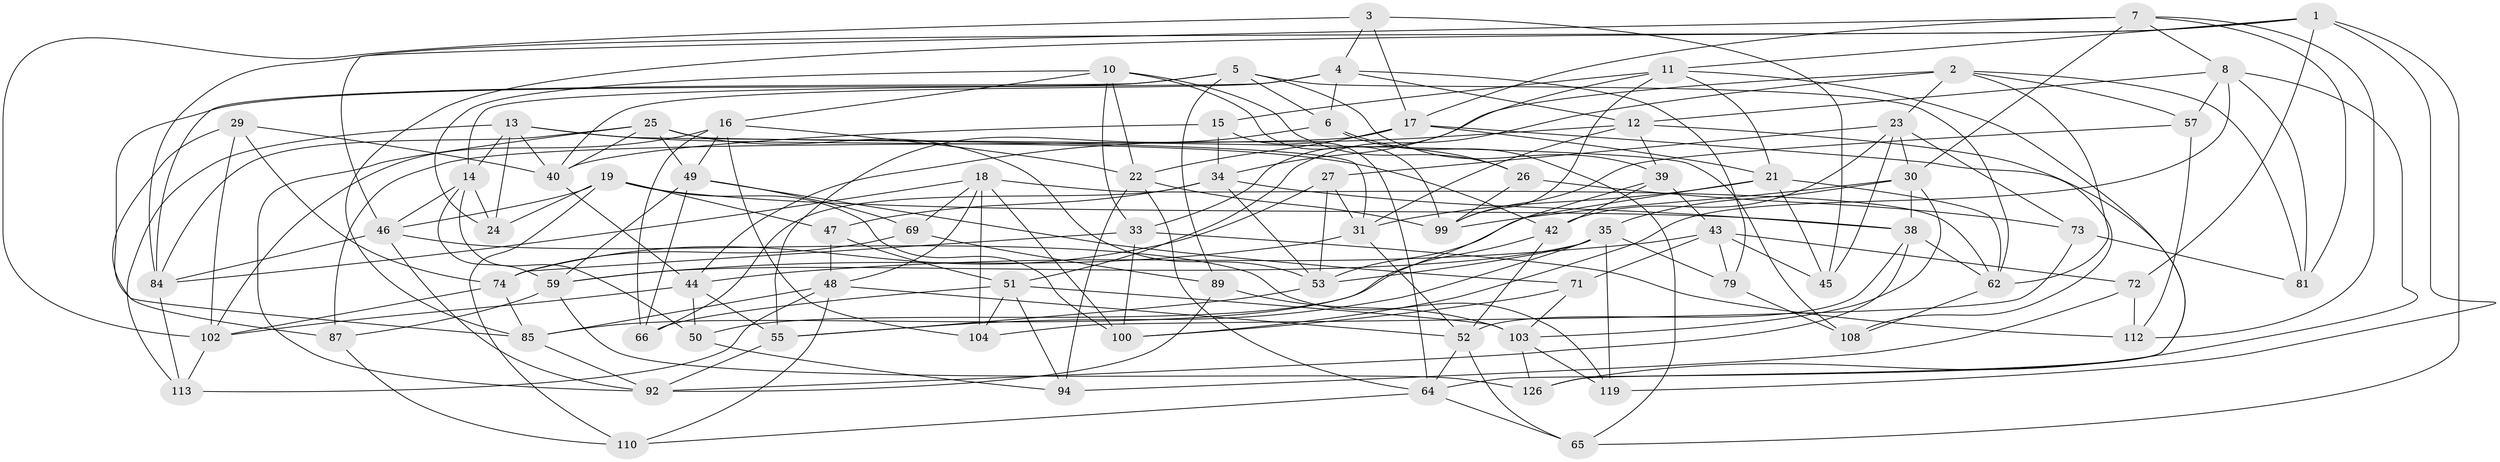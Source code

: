// original degree distribution, {4: 1.0}
// Generated by graph-tools (version 1.1) at 2025/11/02/27/25 16:11:45]
// undirected, 77 vertices, 200 edges
graph export_dot {
graph [start="1"]
  node [color=gray90,style=filled];
  1 [super="+20"];
  2 [super="+9"];
  3;
  4 [super="+90"];
  5 [super="+122"];
  6 [super="+58"];
  7 [super="+96"];
  8 [super="+32"];
  10 [super="+106"];
  11 [super="+70"];
  12 [super="+41"];
  13 [super="+37"];
  14 [super="+28"];
  15;
  16 [super="+118"];
  17 [super="+98"];
  18 [super="+76"];
  19 [super="+60"];
  21 [super="+77"];
  22 [super="+116"];
  23 [super="+54"];
  24;
  25 [super="+95"];
  26;
  27;
  29;
  30 [super="+36"];
  31 [super="+117"];
  33 [super="+68"];
  34 [super="+123"];
  35 [super="+86"];
  38 [super="+105"];
  39 [super="+78"];
  40 [super="+63"];
  42 [super="+111"];
  43 [super="+83"];
  44 [super="+120"];
  45;
  46 [super="+56"];
  47;
  48 [super="+115"];
  49 [super="+80"];
  50;
  51 [super="+93"];
  52 [super="+88"];
  53 [super="+67"];
  55 [super="+61"];
  57;
  59 [super="+82"];
  62 [super="+121"];
  64 [super="+91"];
  65;
  66;
  69;
  71;
  72;
  73;
  74 [super="+75"];
  79;
  81;
  84 [super="+114"];
  85 [super="+101"];
  87;
  89;
  92 [super="+97"];
  94;
  99 [super="+124"];
  100 [super="+125"];
  102 [super="+107"];
  103 [super="+109"];
  104;
  108;
  110;
  112;
  113;
  119;
  126;
  1 -- 72;
  1 -- 85;
  1 -- 11;
  1 -- 65;
  1 -- 84;
  1 -- 119;
  2 -- 57;
  2 -- 34;
  2 -- 51;
  2 -- 81;
  2 -- 62;
  2 -- 23;
  3 -- 4;
  3 -- 102;
  3 -- 45;
  3 -- 17;
  4 -- 40;
  4 -- 12;
  4 -- 14;
  4 -- 79;
  4 -- 6;
  5 -- 85;
  5 -- 6;
  5 -- 62;
  5 -- 89;
  5 -- 84;
  5 -- 39;
  6 -- 26;
  6 -- 65;
  6 -- 55 [weight=2];
  7 -- 30;
  7 -- 112;
  7 -- 81;
  7 -- 8;
  7 -- 17;
  7 -- 46;
  8 -- 126;
  8 -- 81;
  8 -- 12;
  8 -- 57;
  8 -- 100;
  10 -- 16;
  10 -- 24;
  10 -- 33;
  10 -- 26;
  10 -- 22;
  10 -- 99;
  11 -- 21;
  11 -- 64;
  11 -- 33;
  11 -- 15;
  11 -- 99;
  12 -- 44;
  12 -- 31;
  12 -- 126;
  12 -- 39;
  13 -- 113;
  13 -- 108;
  13 -- 24;
  13 -- 40;
  13 -- 42;
  13 -- 14;
  14 -- 24;
  14 -- 50;
  14 -- 46;
  14 -- 59;
  15 -- 64;
  15 -- 40;
  15 -- 34;
  16 -- 104;
  16 -- 102;
  16 -- 49;
  16 -- 66;
  16 -- 22;
  17 -- 22;
  17 -- 108;
  17 -- 87;
  17 -- 21;
  18 -- 100;
  18 -- 84;
  18 -- 48;
  18 -- 104;
  18 -- 69;
  18 -- 62;
  19 -- 110;
  19 -- 47;
  19 -- 38;
  19 -- 24;
  19 -- 100;
  19 -- 46;
  21 -- 45;
  21 -- 53;
  21 -- 62;
  21 -- 31;
  22 -- 94;
  22 -- 64;
  22 -- 99;
  23 -- 45;
  23 -- 73;
  23 -- 42;
  23 -- 27;
  23 -- 30;
  25 -- 53;
  25 -- 92;
  25 -- 49;
  25 -- 40;
  25 -- 84;
  25 -- 31;
  26 -- 73;
  26 -- 99;
  27 -- 74;
  27 -- 53;
  27 -- 31;
  29 -- 87;
  29 -- 102;
  29 -- 74;
  29 -- 40;
  30 -- 103;
  30 -- 99;
  30 -- 38;
  30 -- 35;
  31 -- 59;
  31 -- 52;
  33 -- 112;
  33 -- 74;
  33 -- 100 [weight=2];
  34 -- 66;
  34 -- 47;
  34 -- 53;
  34 -- 38;
  35 -- 55;
  35 -- 53;
  35 -- 59;
  35 -- 119;
  35 -- 79;
  38 -- 92;
  38 -- 62;
  38 -- 52;
  39 -- 42 [weight=2];
  39 -- 50;
  39 -- 43;
  40 -- 44;
  42 -- 85;
  42 -- 52;
  43 -- 44;
  43 -- 45;
  43 -- 72;
  43 -- 71;
  43 -- 79;
  44 -- 55;
  44 -- 50;
  44 -- 102;
  46 -- 119;
  46 -- 92;
  46 -- 84;
  47 -- 51;
  47 -- 48;
  48 -- 113;
  48 -- 110;
  48 -- 85;
  48 -- 52;
  49 -- 66;
  49 -- 71;
  49 -- 59;
  49 -- 69;
  50 -- 94;
  51 -- 103;
  51 -- 66;
  51 -- 104;
  51 -- 94;
  52 -- 65;
  52 -- 64;
  53 -- 55;
  55 -- 92;
  57 -- 112;
  57 -- 99;
  59 -- 87;
  59 -- 126;
  62 -- 108;
  64 -- 65;
  64 -- 110;
  69 -- 74;
  69 -- 89;
  71 -- 103;
  71 -- 100;
  72 -- 94;
  72 -- 112;
  73 -- 104;
  73 -- 81;
  74 -- 102;
  74 -- 85;
  79 -- 108;
  84 -- 113;
  85 -- 92;
  87 -- 110;
  89 -- 92;
  89 -- 103;
  102 -- 113;
  103 -- 119;
  103 -- 126;
}
